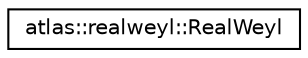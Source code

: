 digraph "Graphical Class Hierarchy"
{
  edge [fontname="Helvetica",fontsize="10",labelfontname="Helvetica",labelfontsize="10"];
  node [fontname="Helvetica",fontsize="10",shape=record];
  rankdir="LR";
  Node1 [label="atlas::realweyl::RealWeyl",height=0.2,width=0.4,color="black", fillcolor="white", style="filled",URL="$classatlas_1_1realweyl_1_1RealWeyl.html"];
}
